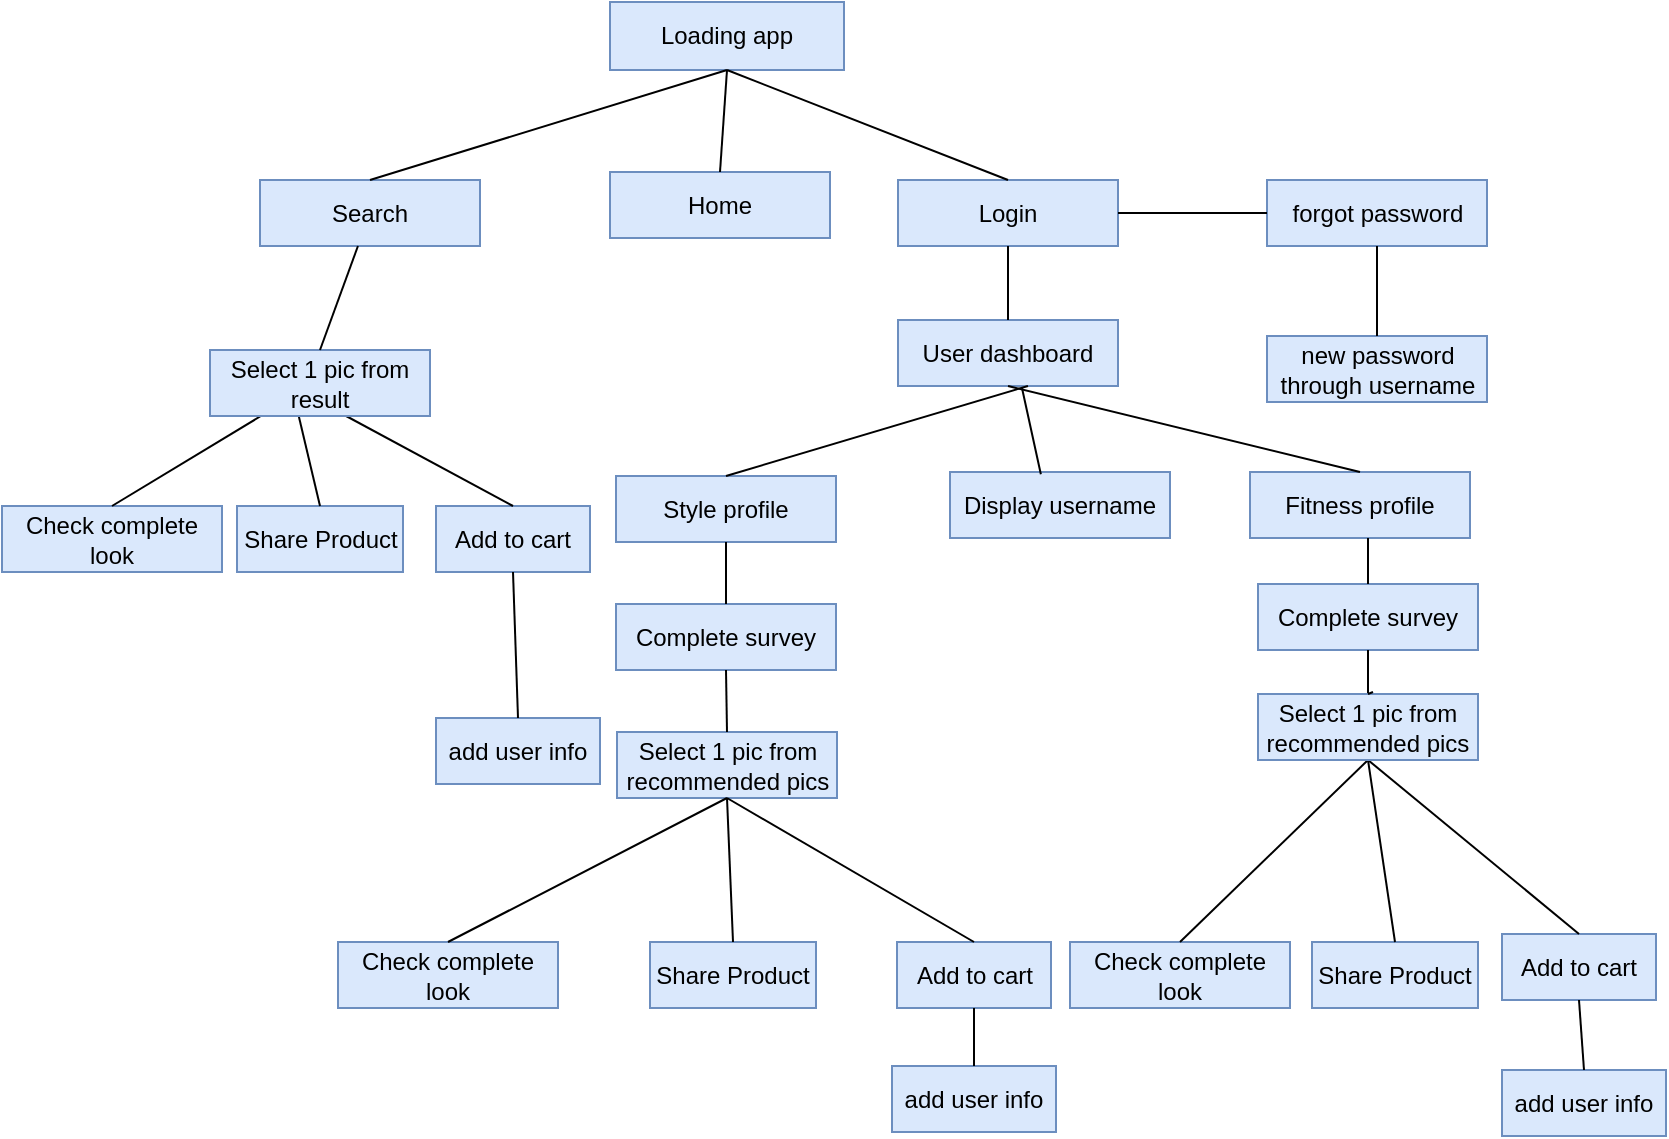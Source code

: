 <mxfile version="13.5.0" type="github"><diagram id="mP3HzmjKNrpSIz8157F0" name="Page-1"><mxGraphModel dx="1117" dy="624" grid="0" gridSize="10" guides="1" tooltips="1" connect="1" arrows="1" fold="1" page="1" pageScale="1" pageWidth="850" pageHeight="1100" math="0" shadow="0"><root><mxCell id="0"/><mxCell id="1" parent="0"/><mxCell id="Iaokv5xc1FyInjZkIvpD-1" value="Loading app" style="rounded=0;whiteSpace=wrap;html=1;fillColor=#dae8fc;strokeColor=#6c8ebf;" parent="1" vertex="1"><mxGeometry x="320" y="8" width="117" height="34" as="geometry"/></mxCell><mxCell id="vlA0aeuVkmdNfGX9Pbb4-2" value="Login" style="rounded=0;whiteSpace=wrap;html=1;fillColor=#dae8fc;strokeColor=#6c8ebf;" vertex="1" parent="1"><mxGeometry x="464" y="97" width="110" height="33" as="geometry"/></mxCell><mxCell id="vlA0aeuVkmdNfGX9Pbb4-3" value="Home" style="rounded=0;whiteSpace=wrap;html=1;fillColor=#dae8fc;strokeColor=#6c8ebf;" vertex="1" parent="1"><mxGeometry x="320" y="93" width="110" height="33" as="geometry"/></mxCell><mxCell id="vlA0aeuVkmdNfGX9Pbb4-4" value="Search" style="rounded=0;whiteSpace=wrap;html=1;fillColor=#dae8fc;strokeColor=#6c8ebf;" vertex="1" parent="1"><mxGeometry x="145" y="97" width="110" height="33" as="geometry"/></mxCell><mxCell id="vlA0aeuVkmdNfGX9Pbb4-5" value="User dashboard" style="rounded=0;whiteSpace=wrap;html=1;fillColor=#dae8fc;strokeColor=#6c8ebf;" vertex="1" parent="1"><mxGeometry x="464" y="167" width="110" height="33" as="geometry"/></mxCell><mxCell id="vlA0aeuVkmdNfGX9Pbb4-6" value="forgot password" style="rounded=0;whiteSpace=wrap;html=1;fillColor=#dae8fc;strokeColor=#6c8ebf;" vertex="1" parent="1"><mxGeometry x="648.5" y="97" width="110" height="33" as="geometry"/></mxCell><mxCell id="vlA0aeuVkmdNfGX9Pbb4-7" value="new password through username" style="rounded=0;whiteSpace=wrap;html=1;fillColor=#dae8fc;strokeColor=#6c8ebf;" vertex="1" parent="1"><mxGeometry x="648.5" y="175" width="110" height="33" as="geometry"/></mxCell><mxCell id="vlA0aeuVkmdNfGX9Pbb4-8" value="Display username" style="rounded=0;whiteSpace=wrap;html=1;fillColor=#dae8fc;strokeColor=#6c8ebf;" vertex="1" parent="1"><mxGeometry x="490" y="243" width="110" height="33" as="geometry"/></mxCell><mxCell id="vlA0aeuVkmdNfGX9Pbb4-9" value="Style profile" style="rounded=0;whiteSpace=wrap;html=1;fillColor=#dae8fc;strokeColor=#6c8ebf;" vertex="1" parent="1"><mxGeometry x="323" y="245" width="110" height="33" as="geometry"/></mxCell><mxCell id="vlA0aeuVkmdNfGX9Pbb4-10" value="Fitness profile" style="rounded=0;whiteSpace=wrap;html=1;fillColor=#dae8fc;strokeColor=#6c8ebf;" vertex="1" parent="1"><mxGeometry x="640" y="243" width="110" height="33" as="geometry"/></mxCell><mxCell id="vlA0aeuVkmdNfGX9Pbb4-11" value="Complete survey" style="rounded=0;whiteSpace=wrap;html=1;fillColor=#dae8fc;strokeColor=#6c8ebf;" vertex="1" parent="1"><mxGeometry x="323" y="309" width="110" height="33" as="geometry"/></mxCell><mxCell id="vlA0aeuVkmdNfGX9Pbb4-13" value="Select 1 pic from recommended pics" style="rounded=0;whiteSpace=wrap;html=1;fillColor=#dae8fc;strokeColor=#6c8ebf;" vertex="1" parent="1"><mxGeometry x="323.5" y="373" width="110" height="33" as="geometry"/></mxCell><mxCell id="vlA0aeuVkmdNfGX9Pbb4-14" value="Add to cart" style="rounded=0;whiteSpace=wrap;html=1;fillColor=#dae8fc;strokeColor=#6c8ebf;" vertex="1" parent="1"><mxGeometry x="463.5" y="478" width="77" height="33" as="geometry"/></mxCell><mxCell id="vlA0aeuVkmdNfGX9Pbb4-15" value="Share Product" style="rounded=0;whiteSpace=wrap;html=1;fillColor=#dae8fc;strokeColor=#6c8ebf;" vertex="1" parent="1"><mxGeometry x="340" y="478" width="83" height="33" as="geometry"/></mxCell><mxCell id="vlA0aeuVkmdNfGX9Pbb4-16" value="Check complete look" style="rounded=0;whiteSpace=wrap;html=1;fillColor=#dae8fc;strokeColor=#6c8ebf;" vertex="1" parent="1"><mxGeometry x="184" y="478" width="110" height="33" as="geometry"/></mxCell><mxCell id="vlA0aeuVkmdNfGX9Pbb4-17" value="add user info" style="rounded=0;whiteSpace=wrap;html=1;fillColor=#dae8fc;strokeColor=#6c8ebf;" vertex="1" parent="1"><mxGeometry x="461" y="540" width="82" height="33" as="geometry"/></mxCell><mxCell id="vlA0aeuVkmdNfGX9Pbb4-23" value="" style="endArrow=none;html=1;exitX=0.5;exitY=1;exitDx=0;exitDy=0;entryX=0.5;entryY=0;entryDx=0;entryDy=0;" edge="1" parent="1" source="Iaokv5xc1FyInjZkIvpD-1" target="vlA0aeuVkmdNfGX9Pbb4-3"><mxGeometry width="50" height="50" relative="1" as="geometry"><mxPoint x="490" y="268" as="sourcePoint"/><mxPoint x="540" y="218" as="targetPoint"/></mxGeometry></mxCell><mxCell id="vlA0aeuVkmdNfGX9Pbb4-24" value="" style="endArrow=none;html=1;entryX=0.5;entryY=0;entryDx=0;entryDy=0;exitX=0.5;exitY=1;exitDx=0;exitDy=0;" edge="1" parent="1" source="Iaokv5xc1FyInjZkIvpD-1" target="vlA0aeuVkmdNfGX9Pbb4-2"><mxGeometry width="50" height="50" relative="1" as="geometry"><mxPoint x="380" y="96" as="sourcePoint"/><mxPoint x="388" y="126" as="targetPoint"/></mxGeometry></mxCell><mxCell id="vlA0aeuVkmdNfGX9Pbb4-25" value="" style="endArrow=none;html=1;entryX=0.5;entryY=0;entryDx=0;entryDy=0;exitX=0.5;exitY=1;exitDx=0;exitDy=0;" edge="1" parent="1" source="Iaokv5xc1FyInjZkIvpD-1" target="vlA0aeuVkmdNfGX9Pbb4-4"><mxGeometry width="50" height="50" relative="1" as="geometry"><mxPoint x="390" y="106" as="sourcePoint"/><mxPoint x="529" y="124" as="targetPoint"/></mxGeometry></mxCell><mxCell id="vlA0aeuVkmdNfGX9Pbb4-26" value="" style="endArrow=none;html=1;exitX=0.5;exitY=1;exitDx=0;exitDy=0;entryX=0.5;entryY=0;entryDx=0;entryDy=0;" edge="1" parent="1" source="vlA0aeuVkmdNfGX9Pbb4-5" target="vlA0aeuVkmdNfGX9Pbb4-10"><mxGeometry width="50" height="50" relative="1" as="geometry"><mxPoint x="550" y="202" as="sourcePoint"/><mxPoint x="590" y="200" as="targetPoint"/></mxGeometry></mxCell><mxCell id="vlA0aeuVkmdNfGX9Pbb4-27" value="" style="endArrow=none;html=1;entryX=0.5;entryY=0;entryDx=0;entryDy=0;" edge="1" parent="1" target="vlA0aeuVkmdNfGX9Pbb4-9"><mxGeometry width="50" height="50" relative="1" as="geometry"><mxPoint x="529" y="200" as="sourcePoint"/><mxPoint x="691" y="228" as="targetPoint"/></mxGeometry></mxCell><mxCell id="vlA0aeuVkmdNfGX9Pbb4-28" value="" style="endArrow=none;html=1;exitX=0.5;exitY=1;exitDx=0;exitDy=0;entryX=0.5;entryY=0;entryDx=0;entryDy=0;" edge="1" parent="1" source="vlA0aeuVkmdNfGX9Pbb4-2" target="vlA0aeuVkmdNfGX9Pbb4-5"><mxGeometry width="50" height="50" relative="1" as="geometry"><mxPoint x="388.5" y="105" as="sourcePoint"/><mxPoint x="388" y="126" as="targetPoint"/></mxGeometry></mxCell><mxCell id="vlA0aeuVkmdNfGX9Pbb4-29" value="" style="endArrow=none;html=1;exitX=0.5;exitY=1;exitDx=0;exitDy=0;" edge="1" parent="1" source="vlA0aeuVkmdNfGX9Pbb4-6" target="vlA0aeuVkmdNfGX9Pbb4-7"><mxGeometry width="50" height="50" relative="1" as="geometry"><mxPoint x="398.5" y="115" as="sourcePoint"/><mxPoint x="398" y="136" as="targetPoint"/></mxGeometry></mxCell><mxCell id="vlA0aeuVkmdNfGX9Pbb4-30" value="" style="endArrow=none;html=1;exitX=1;exitY=0.5;exitDx=0;exitDy=0;entryX=0;entryY=0.5;entryDx=0;entryDy=0;" edge="1" parent="1" source="vlA0aeuVkmdNfGX9Pbb4-2" target="vlA0aeuVkmdNfGX9Pbb4-6"><mxGeometry width="50" height="50" relative="1" as="geometry"><mxPoint x="408.5" y="125" as="sourcePoint"/><mxPoint x="408" y="146" as="targetPoint"/></mxGeometry></mxCell><mxCell id="vlA0aeuVkmdNfGX9Pbb4-31" value="" style="endArrow=none;html=1;exitX=0.5;exitY=1;exitDx=0;exitDy=0;entryX=0.5;entryY=0;entryDx=0;entryDy=0;" edge="1" parent="1" source="vlA0aeuVkmdNfGX9Pbb4-13" target="vlA0aeuVkmdNfGX9Pbb4-14"><mxGeometry width="50" height="50" relative="1" as="geometry"><mxPoint x="385.5" y="358" as="sourcePoint"/><mxPoint x="385" y="379" as="targetPoint"/></mxGeometry></mxCell><mxCell id="vlA0aeuVkmdNfGX9Pbb4-32" value="" style="endArrow=none;html=1;exitX=0.5;exitY=0;exitDx=0;exitDy=0;entryX=0.5;entryY=1;entryDx=0;entryDy=0;" edge="1" parent="1" source="vlA0aeuVkmdNfGX9Pbb4-13" target="vlA0aeuVkmdNfGX9Pbb4-11"><mxGeometry width="50" height="50" relative="1" as="geometry"><mxPoint x="428.5" y="145" as="sourcePoint"/><mxPoint x="428" y="166" as="targetPoint"/></mxGeometry></mxCell><mxCell id="vlA0aeuVkmdNfGX9Pbb4-33" value="" style="endArrow=none;html=1;exitX=0.5;exitY=1;exitDx=0;exitDy=0;entryX=0.5;entryY=0;entryDx=0;entryDy=0;" edge="1" parent="1" source="vlA0aeuVkmdNfGX9Pbb4-9" target="vlA0aeuVkmdNfGX9Pbb4-11"><mxGeometry width="50" height="50" relative="1" as="geometry"><mxPoint x="438.5" y="155" as="sourcePoint"/><mxPoint x="438" y="176" as="targetPoint"/></mxGeometry></mxCell><mxCell id="vlA0aeuVkmdNfGX9Pbb4-34" value="" style="endArrow=none;html=1;exitX=0.5;exitY=0;exitDx=0;exitDy=0;entryX=0.5;entryY=1;entryDx=0;entryDy=0;" edge="1" parent="1" source="vlA0aeuVkmdNfGX9Pbb4-15" target="vlA0aeuVkmdNfGX9Pbb4-13"><mxGeometry width="50" height="50" relative="1" as="geometry"><mxPoint x="448.5" y="165" as="sourcePoint"/><mxPoint x="448" y="186" as="targetPoint"/></mxGeometry></mxCell><mxCell id="vlA0aeuVkmdNfGX9Pbb4-35" value="" style="endArrow=none;html=1;exitX=0.5;exitY=0;exitDx=0;exitDy=0;entryX=0.5;entryY=1;entryDx=0;entryDy=0;" edge="1" parent="1" source="vlA0aeuVkmdNfGX9Pbb4-16" target="vlA0aeuVkmdNfGX9Pbb4-13"><mxGeometry width="50" height="50" relative="1" as="geometry"><mxPoint x="458.5" y="175" as="sourcePoint"/><mxPoint x="458" y="196" as="targetPoint"/></mxGeometry></mxCell><mxCell id="vlA0aeuVkmdNfGX9Pbb4-36" value="" style="endArrow=none;html=1;exitX=0.5;exitY=1;exitDx=0;exitDy=0;entryX=0.5;entryY=0;entryDx=0;entryDy=0;" edge="1" parent="1" source="vlA0aeuVkmdNfGX9Pbb4-14" target="vlA0aeuVkmdNfGX9Pbb4-17"><mxGeometry width="50" height="50" relative="1" as="geometry"><mxPoint x="468.5" y="185" as="sourcePoint"/><mxPoint x="468" y="206" as="targetPoint"/></mxGeometry></mxCell><mxCell id="vlA0aeuVkmdNfGX9Pbb4-48" value="Complete survey" style="rounded=0;whiteSpace=wrap;html=1;fillColor=#dae8fc;strokeColor=#6c8ebf;" vertex="1" parent="1"><mxGeometry x="644" y="299" width="110" height="33" as="geometry"/></mxCell><mxCell id="vlA0aeuVkmdNfGX9Pbb4-50" value="Add to cart" style="rounded=0;whiteSpace=wrap;html=1;fillColor=#dae8fc;strokeColor=#6c8ebf;" vertex="1" parent="1"><mxGeometry x="766" y="474" width="77" height="33" as="geometry"/></mxCell><mxCell id="vlA0aeuVkmdNfGX9Pbb4-51" value="Share Product" style="rounded=0;whiteSpace=wrap;html=1;fillColor=#dae8fc;strokeColor=#6c8ebf;" vertex="1" parent="1"><mxGeometry x="671" y="478" width="83" height="33" as="geometry"/></mxCell><mxCell id="vlA0aeuVkmdNfGX9Pbb4-52" value="Check complete look" style="rounded=0;whiteSpace=wrap;html=1;fillColor=#dae8fc;strokeColor=#6c8ebf;" vertex="1" parent="1"><mxGeometry x="550" y="478" width="110" height="33" as="geometry"/></mxCell><mxCell id="vlA0aeuVkmdNfGX9Pbb4-53" value="add user info" style="rounded=0;whiteSpace=wrap;html=1;fillColor=#dae8fc;strokeColor=#6c8ebf;" vertex="1" parent="1"><mxGeometry x="766" y="542" width="82" height="33" as="geometry"/></mxCell><mxCell id="vlA0aeuVkmdNfGX9Pbb4-54" value="" style="endArrow=none;html=1;exitX=0.5;exitY=1;exitDx=0;exitDy=0;entryX=0.5;entryY=0;entryDx=0;entryDy=0;" edge="1" parent="1" target="vlA0aeuVkmdNfGX9Pbb4-50" source="vlA0aeuVkmdNfGX9Pbb4-49"><mxGeometry width="50" height="50" relative="1" as="geometry"><mxPoint x="701.5" y="353" as="sourcePoint"/><mxPoint x="701" y="374" as="targetPoint"/></mxGeometry></mxCell><mxCell id="vlA0aeuVkmdNfGX9Pbb4-55" value="" style="endArrow=none;html=1;exitX=0.5;exitY=0;exitDx=0;exitDy=0;entryX=0.5;entryY=1;entryDx=0;entryDy=0;" edge="1" parent="1" source="vlA0aeuVkmdNfGX9Pbb4-49" target="vlA0aeuVkmdNfGX9Pbb4-48"><mxGeometry width="50" height="50" relative="1" as="geometry"><mxPoint x="744.5" y="140" as="sourcePoint"/><mxPoint x="744" y="161" as="targetPoint"/></mxGeometry></mxCell><mxCell id="vlA0aeuVkmdNfGX9Pbb4-56" value="" style="endArrow=none;html=1;entryX=0.5;entryY=0;entryDx=0;entryDy=0;" edge="1" parent="1" target="vlA0aeuVkmdNfGX9Pbb4-48"><mxGeometry width="50" height="50" relative="1" as="geometry"><mxPoint x="699" y="276" as="sourcePoint"/><mxPoint x="754" y="171" as="targetPoint"/></mxGeometry></mxCell><mxCell id="vlA0aeuVkmdNfGX9Pbb4-57" value="" style="endArrow=none;html=1;exitX=0.5;exitY=0;exitDx=0;exitDy=0;entryX=0.5;entryY=1;entryDx=0;entryDy=0;" edge="1" parent="1" source="vlA0aeuVkmdNfGX9Pbb4-51" target="vlA0aeuVkmdNfGX9Pbb4-49"><mxGeometry width="50" height="50" relative="1" as="geometry"><mxPoint x="764.5" y="160" as="sourcePoint"/><mxPoint x="764" y="181" as="targetPoint"/></mxGeometry></mxCell><mxCell id="vlA0aeuVkmdNfGX9Pbb4-58" value="" style="endArrow=none;html=1;exitX=0.5;exitY=0;exitDx=0;exitDy=0;entryX=0.5;entryY=1;entryDx=0;entryDy=0;" edge="1" parent="1" source="vlA0aeuVkmdNfGX9Pbb4-52" target="vlA0aeuVkmdNfGX9Pbb4-49"><mxGeometry width="50" height="50" relative="1" as="geometry"><mxPoint x="774.5" y="170" as="sourcePoint"/><mxPoint x="774" y="191" as="targetPoint"/></mxGeometry></mxCell><mxCell id="vlA0aeuVkmdNfGX9Pbb4-59" value="" style="endArrow=none;html=1;exitX=0.5;exitY=1;exitDx=0;exitDy=0;entryX=0.5;entryY=0;entryDx=0;entryDy=0;" edge="1" parent="1" source="vlA0aeuVkmdNfGX9Pbb4-50" target="vlA0aeuVkmdNfGX9Pbb4-53"><mxGeometry width="50" height="50" relative="1" as="geometry"><mxPoint x="784.5" y="180" as="sourcePoint"/><mxPoint x="784" y="201" as="targetPoint"/></mxGeometry></mxCell><mxCell id="vlA0aeuVkmdNfGX9Pbb4-60" value="Add to cart" style="rounded=0;whiteSpace=wrap;html=1;fillColor=#dae8fc;strokeColor=#6c8ebf;" vertex="1" parent="1"><mxGeometry x="233" y="260" width="77" height="33" as="geometry"/></mxCell><mxCell id="vlA0aeuVkmdNfGX9Pbb4-61" value="Share Product" style="rounded=0;whiteSpace=wrap;html=1;fillColor=#dae8fc;strokeColor=#6c8ebf;" vertex="1" parent="1"><mxGeometry x="133.5" y="260" width="83" height="33" as="geometry"/></mxCell><mxCell id="vlA0aeuVkmdNfGX9Pbb4-62" value="Check complete look" style="rounded=0;whiteSpace=wrap;html=1;fillColor=#dae8fc;strokeColor=#6c8ebf;" vertex="1" parent="1"><mxGeometry x="16" y="260" width="110" height="33" as="geometry"/></mxCell><mxCell id="vlA0aeuVkmdNfGX9Pbb4-63" value="" style="endArrow=none;html=1;exitX=0.5;exitY=1;exitDx=0;exitDy=0;entryX=0.5;entryY=0;entryDx=0;entryDy=0;" edge="1" parent="1" target="vlA0aeuVkmdNfGX9Pbb4-60"><mxGeometry width="50" height="50" relative="1" as="geometry"><mxPoint x="169.5" y="205" as="sourcePoint"/><mxPoint x="169" y="226" as="targetPoint"/></mxGeometry></mxCell><mxCell id="vlA0aeuVkmdNfGX9Pbb4-64" value="" style="endArrow=none;html=1;exitX=0.5;exitY=0;exitDx=0;exitDy=0;entryX=0.5;entryY=1;entryDx=0;entryDy=0;" edge="1" parent="1" source="vlA0aeuVkmdNfGX9Pbb4-61"><mxGeometry width="50" height="50" relative="1" as="geometry"><mxPoint x="232.5" y="12" as="sourcePoint"/><mxPoint x="162" y="205" as="targetPoint"/></mxGeometry></mxCell><mxCell id="vlA0aeuVkmdNfGX9Pbb4-65" value="" style="endArrow=none;html=1;exitX=0.5;exitY=0;exitDx=0;exitDy=0;entryX=0.5;entryY=1;entryDx=0;entryDy=0;" edge="1" parent="1" source="vlA0aeuVkmdNfGX9Pbb4-62"><mxGeometry width="50" height="50" relative="1" as="geometry"><mxPoint x="57" y="220" as="sourcePoint"/><mxPoint x="162" y="205" as="targetPoint"/></mxGeometry></mxCell><mxCell id="vlA0aeuVkmdNfGX9Pbb4-67" value="Select 1 pic from result" style="rounded=0;whiteSpace=wrap;html=1;fillColor=#dae8fc;strokeColor=#6c8ebf;" vertex="1" parent="1"><mxGeometry x="120" y="182" width="110" height="33" as="geometry"/></mxCell><mxCell id="vlA0aeuVkmdNfGX9Pbb4-68" value="add user info" style="rounded=0;whiteSpace=wrap;html=1;fillColor=#dae8fc;strokeColor=#6c8ebf;" vertex="1" parent="1"><mxGeometry x="233" y="366" width="82" height="33" as="geometry"/></mxCell><mxCell id="vlA0aeuVkmdNfGX9Pbb4-69" value="" style="endArrow=none;html=1;entryX=0.5;entryY=1;entryDx=0;entryDy=0;exitX=0.5;exitY=0;exitDx=0;exitDy=0;" edge="1" parent="1" source="vlA0aeuVkmdNfGX9Pbb4-68" target="vlA0aeuVkmdNfGX9Pbb4-60"><mxGeometry width="50" height="50" relative="1" as="geometry"><mxPoint x="388.5" y="105" as="sourcePoint"/><mxPoint x="226" y="124" as="targetPoint"/></mxGeometry></mxCell><mxCell id="vlA0aeuVkmdNfGX9Pbb4-70" value="" style="endArrow=none;html=1;exitX=0.5;exitY=0;exitDx=0;exitDy=0;" edge="1" parent="1" source="vlA0aeuVkmdNfGX9Pbb4-67" target="vlA0aeuVkmdNfGX9Pbb4-4"><mxGeometry width="50" height="50" relative="1" as="geometry"><mxPoint x="240" y="297" as="sourcePoint"/><mxPoint x="277.5" y="263" as="targetPoint"/></mxGeometry></mxCell><mxCell id="vlA0aeuVkmdNfGX9Pbb4-49" value="Select 1 pic from recommended pics" style="rounded=0;whiteSpace=wrap;html=1;fillColor=#dae8fc;strokeColor=#6c8ebf;" vertex="1" parent="1"><mxGeometry x="644" y="354" width="110" height="33" as="geometry"/></mxCell><mxCell id="vlA0aeuVkmdNfGX9Pbb4-73" value="" style="endArrow=none;html=1;exitX=0.5;exitY=1;exitDx=0;exitDy=0;entryX=0.5;entryY=0;entryDx=0;entryDy=0;" edge="1" parent="1" target="vlA0aeuVkmdNfGX9Pbb4-49"><mxGeometry width="50" height="50" relative="1" as="geometry"><mxPoint x="701.5" y="353" as="sourcePoint"/><mxPoint x="802" y="441" as="targetPoint"/></mxGeometry></mxCell><mxCell id="vlA0aeuVkmdNfGX9Pbb4-75" value="" style="endArrow=none;html=1;entryX=0.413;entryY=0.033;entryDx=0;entryDy=0;entryPerimeter=0;" edge="1" parent="1" target="vlA0aeuVkmdNfGX9Pbb4-8"><mxGeometry width="50" height="50" relative="1" as="geometry"><mxPoint x="526" y="201" as="sourcePoint"/><mxPoint x="713.5" y="185" as="targetPoint"/></mxGeometry></mxCell></root></mxGraphModel></diagram></mxfile>